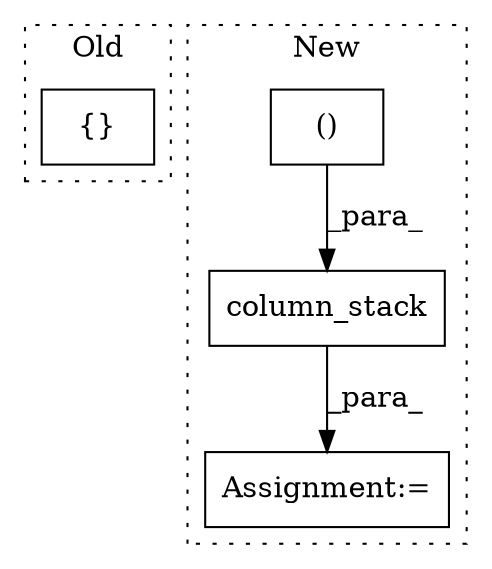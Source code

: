 digraph G {
subgraph cluster0 {
1 [label="{}" a="4" s="960,1055" l="6,2" shape="box"];
label = "Old";
style="dotted";
}
subgraph cluster1 {
2 [label="column_stack" a="32" s="1470,1528" l="18,2" shape="box"];
3 [label="Assignment:=" a="7" s="1463" l="1" shape="box"];
4 [label="()" a="106" s="1488" l="40" shape="box"];
label = "New";
style="dotted";
}
2 -> 3 [label="_para_"];
4 -> 2 [label="_para_"];
}